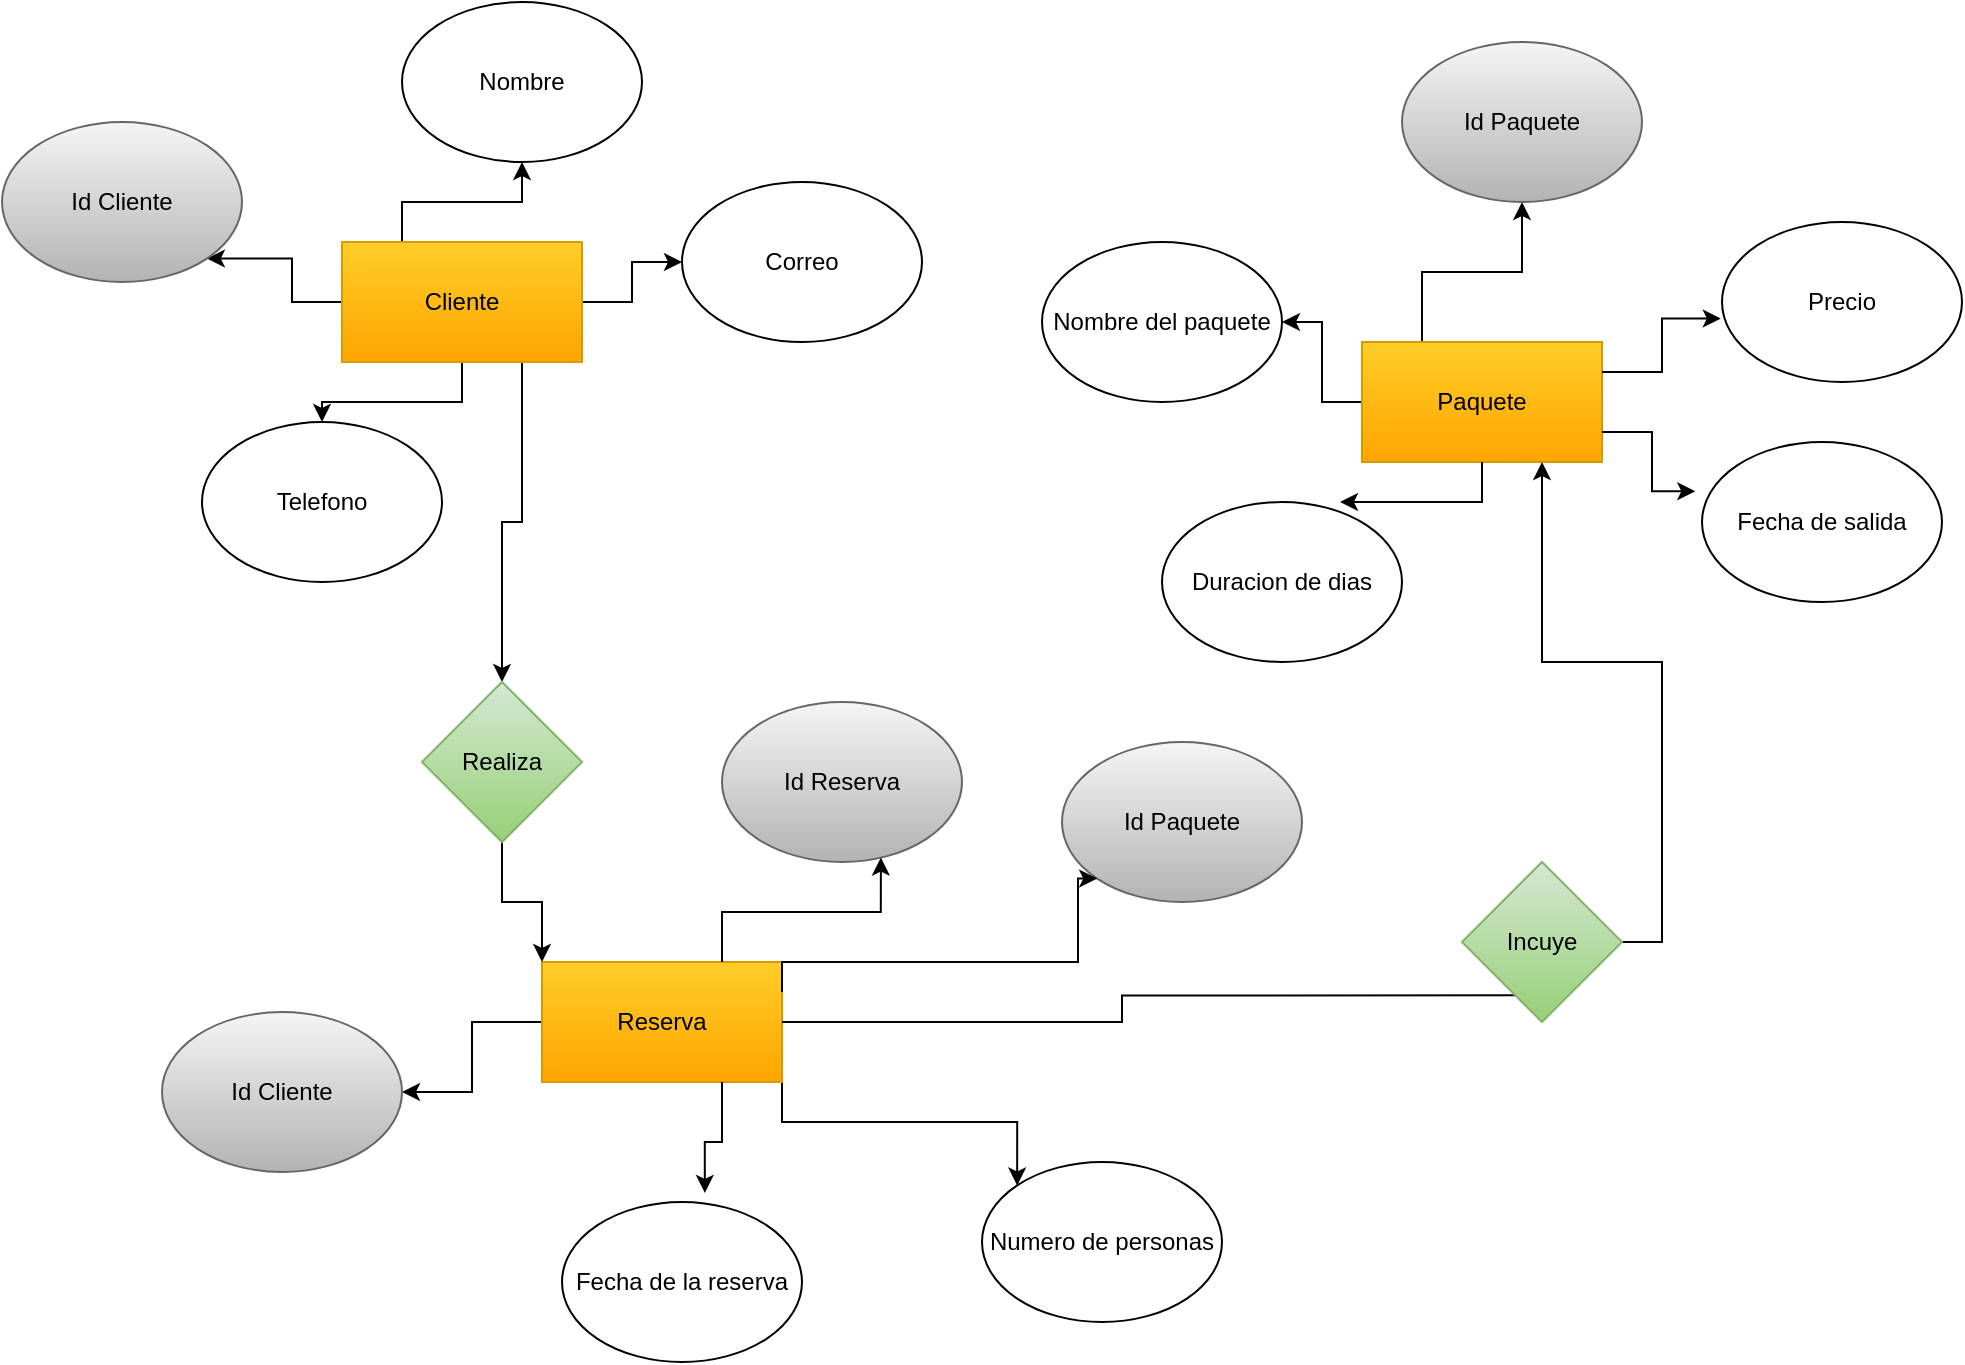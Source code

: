 <mxfile version="28.0.6">
  <diagram name="Página-1" id="0k2kr0NgMNPRXA59GTvK">
    <mxGraphModel dx="1869" dy="608" grid="1" gridSize="10" guides="1" tooltips="1" connect="1" arrows="1" fold="1" page="1" pageScale="1" pageWidth="827" pageHeight="1169" math="0" shadow="0">
      <root>
        <mxCell id="0" />
        <mxCell id="1" parent="0" />
        <mxCell id="Wryfh528fUQXv5REhCDo-7" style="edgeStyle=orthogonalEdgeStyle;rounded=0;orthogonalLoop=1;jettySize=auto;html=1;exitX=0.25;exitY=0;exitDx=0;exitDy=0;entryX=0.5;entryY=1;entryDx=0;entryDy=0;" edge="1" parent="1" source="Wryfh528fUQXv5REhCDo-1" target="Wryfh528fUQXv5REhCDo-3">
          <mxGeometry relative="1" as="geometry" />
        </mxCell>
        <mxCell id="Wryfh528fUQXv5REhCDo-8" style="edgeStyle=orthogonalEdgeStyle;rounded=0;orthogonalLoop=1;jettySize=auto;html=1;exitX=0;exitY=0.5;exitDx=0;exitDy=0;entryX=1;entryY=1;entryDx=0;entryDy=0;" edge="1" parent="1" source="Wryfh528fUQXv5REhCDo-1" target="Wryfh528fUQXv5REhCDo-4">
          <mxGeometry relative="1" as="geometry" />
        </mxCell>
        <mxCell id="Wryfh528fUQXv5REhCDo-9" style="edgeStyle=orthogonalEdgeStyle;rounded=0;orthogonalLoop=1;jettySize=auto;html=1;exitX=1;exitY=0.5;exitDx=0;exitDy=0;" edge="1" parent="1" source="Wryfh528fUQXv5REhCDo-1" target="Wryfh528fUQXv5REhCDo-6">
          <mxGeometry relative="1" as="geometry" />
        </mxCell>
        <mxCell id="Wryfh528fUQXv5REhCDo-10" style="edgeStyle=orthogonalEdgeStyle;rounded=0;orthogonalLoop=1;jettySize=auto;html=1;exitX=0.5;exitY=1;exitDx=0;exitDy=0;" edge="1" parent="1" source="Wryfh528fUQXv5REhCDo-1" target="Wryfh528fUQXv5REhCDo-5">
          <mxGeometry relative="1" as="geometry" />
        </mxCell>
        <mxCell id="Wryfh528fUQXv5REhCDo-36" style="edgeStyle=orthogonalEdgeStyle;rounded=0;orthogonalLoop=1;jettySize=auto;html=1;exitX=0.75;exitY=1;exitDx=0;exitDy=0;entryX=0.5;entryY=0;entryDx=0;entryDy=0;" edge="1" parent="1" source="Wryfh528fUQXv5REhCDo-1" target="Wryfh528fUQXv5REhCDo-34">
          <mxGeometry relative="1" as="geometry" />
        </mxCell>
        <mxCell id="Wryfh528fUQXv5REhCDo-1" value="Cliente" style="rounded=0;whiteSpace=wrap;html=1;fillColor=#ffcd28;strokeColor=#d79b00;gradientColor=#ffa500;" vertex="1" parent="1">
          <mxGeometry x="140" y="120" width="120" height="60" as="geometry" />
        </mxCell>
        <mxCell id="Wryfh528fUQXv5REhCDo-3" value="Nombre" style="ellipse;whiteSpace=wrap;html=1;" vertex="1" parent="1">
          <mxGeometry x="170" width="120" height="80" as="geometry" />
        </mxCell>
        <mxCell id="Wryfh528fUQXv5REhCDo-4" value="Id Cliente" style="ellipse;whiteSpace=wrap;html=1;fillColor=#f5f5f5;gradientColor=#b3b3b3;strokeColor=#666666;" vertex="1" parent="1">
          <mxGeometry x="-30" y="60" width="120" height="80" as="geometry" />
        </mxCell>
        <mxCell id="Wryfh528fUQXv5REhCDo-5" value="Telefono" style="ellipse;whiteSpace=wrap;html=1;" vertex="1" parent="1">
          <mxGeometry x="70" y="210" width="120" height="80" as="geometry" />
        </mxCell>
        <mxCell id="Wryfh528fUQXv5REhCDo-6" value="Correo" style="ellipse;whiteSpace=wrap;html=1;" vertex="1" parent="1">
          <mxGeometry x="310" y="90" width="120" height="80" as="geometry" />
        </mxCell>
        <mxCell id="Wryfh528fUQXv5REhCDo-17" style="edgeStyle=orthogonalEdgeStyle;rounded=0;orthogonalLoop=1;jettySize=auto;html=1;exitX=0.25;exitY=0;exitDx=0;exitDy=0;entryX=0.5;entryY=1;entryDx=0;entryDy=0;" edge="1" parent="1" source="Wryfh528fUQXv5REhCDo-11" target="Wryfh528fUQXv5REhCDo-15">
          <mxGeometry relative="1" as="geometry" />
        </mxCell>
        <mxCell id="Wryfh528fUQXv5REhCDo-18" style="edgeStyle=orthogonalEdgeStyle;rounded=0;orthogonalLoop=1;jettySize=auto;html=1;exitX=0;exitY=0.5;exitDx=0;exitDy=0;" edge="1" parent="1" source="Wryfh528fUQXv5REhCDo-11" target="Wryfh528fUQXv5REhCDo-12">
          <mxGeometry relative="1" as="geometry" />
        </mxCell>
        <mxCell id="Wryfh528fUQXv5REhCDo-11" value="Paquete" style="rounded=0;whiteSpace=wrap;html=1;fillColor=#ffcd28;strokeColor=#d79b00;gradientColor=#ffa500;" vertex="1" parent="1">
          <mxGeometry x="650" y="170" width="120" height="60" as="geometry" />
        </mxCell>
        <mxCell id="Wryfh528fUQXv5REhCDo-12" value="Nombre del paquete" style="ellipse;whiteSpace=wrap;html=1;" vertex="1" parent="1">
          <mxGeometry x="490" y="120" width="120" height="80" as="geometry" />
        </mxCell>
        <mxCell id="Wryfh528fUQXv5REhCDo-13" value="Fecha de salida" style="ellipse;whiteSpace=wrap;html=1;" vertex="1" parent="1">
          <mxGeometry x="820" y="220" width="120" height="80" as="geometry" />
        </mxCell>
        <mxCell id="Wryfh528fUQXv5REhCDo-14" value="Precio" style="ellipse;whiteSpace=wrap;html=1;" vertex="1" parent="1">
          <mxGeometry x="830" y="110" width="120" height="80" as="geometry" />
        </mxCell>
        <mxCell id="Wryfh528fUQXv5REhCDo-15" value="Id Paquete" style="ellipse;whiteSpace=wrap;html=1;fillColor=#f5f5f5;gradientColor=#b3b3b3;strokeColor=#666666;" vertex="1" parent="1">
          <mxGeometry x="670" y="20" width="120" height="80" as="geometry" />
        </mxCell>
        <mxCell id="Wryfh528fUQXv5REhCDo-16" value="Duracion de dias" style="ellipse;whiteSpace=wrap;html=1;" vertex="1" parent="1">
          <mxGeometry x="550" y="250" width="120" height="80" as="geometry" />
        </mxCell>
        <mxCell id="Wryfh528fUQXv5REhCDo-19" style="edgeStyle=orthogonalEdgeStyle;rounded=0;orthogonalLoop=1;jettySize=auto;html=1;exitX=0.5;exitY=1;exitDx=0;exitDy=0;entryX=0.742;entryY=-0.008;entryDx=0;entryDy=0;entryPerimeter=0;" edge="1" parent="1" source="Wryfh528fUQXv5REhCDo-11" target="Wryfh528fUQXv5REhCDo-16">
          <mxGeometry relative="1" as="geometry" />
        </mxCell>
        <mxCell id="Wryfh528fUQXv5REhCDo-20" style="edgeStyle=orthogonalEdgeStyle;rounded=0;orthogonalLoop=1;jettySize=auto;html=1;exitX=1;exitY=0.25;exitDx=0;exitDy=0;entryX=-0.005;entryY=0.603;entryDx=0;entryDy=0;entryPerimeter=0;" edge="1" parent="1" source="Wryfh528fUQXv5REhCDo-11" target="Wryfh528fUQXv5REhCDo-14">
          <mxGeometry relative="1" as="geometry" />
        </mxCell>
        <mxCell id="Wryfh528fUQXv5REhCDo-21" style="edgeStyle=orthogonalEdgeStyle;rounded=0;orthogonalLoop=1;jettySize=auto;html=1;exitX=1;exitY=0.75;exitDx=0;exitDy=0;entryX=-0.028;entryY=0.308;entryDx=0;entryDy=0;entryPerimeter=0;" edge="1" parent="1" source="Wryfh528fUQXv5REhCDo-11" target="Wryfh528fUQXv5REhCDo-13">
          <mxGeometry relative="1" as="geometry" />
        </mxCell>
        <mxCell id="Wryfh528fUQXv5REhCDo-30" style="edgeStyle=orthogonalEdgeStyle;rounded=0;orthogonalLoop=1;jettySize=auto;html=1;exitX=0;exitY=0.5;exitDx=0;exitDy=0;entryX=1;entryY=0.5;entryDx=0;entryDy=0;" edge="1" parent="1" source="Wryfh528fUQXv5REhCDo-22" target="Wryfh528fUQXv5REhCDo-26">
          <mxGeometry relative="1" as="geometry" />
        </mxCell>
        <mxCell id="Wryfh528fUQXv5REhCDo-32" style="edgeStyle=orthogonalEdgeStyle;rounded=0;orthogonalLoop=1;jettySize=auto;html=1;exitX=1;exitY=0.75;exitDx=0;exitDy=0;entryX=0;entryY=0;entryDx=0;entryDy=0;" edge="1" parent="1" source="Wryfh528fUQXv5REhCDo-22" target="Wryfh528fUQXv5REhCDo-25">
          <mxGeometry relative="1" as="geometry">
            <Array as="points">
              <mxPoint x="360" y="560" />
              <mxPoint x="478" y="560" />
            </Array>
          </mxGeometry>
        </mxCell>
        <mxCell id="Wryfh528fUQXv5REhCDo-40" style="edgeStyle=orthogonalEdgeStyle;rounded=0;orthogonalLoop=1;jettySize=auto;html=1;exitX=1;exitY=0.5;exitDx=0;exitDy=0;entryX=0.75;entryY=1;entryDx=0;entryDy=0;" edge="1" parent="1" source="Wryfh528fUQXv5REhCDo-41" target="Wryfh528fUQXv5REhCDo-11">
          <mxGeometry relative="1" as="geometry">
            <mxPoint x="780" y="489.571" as="targetPoint" />
          </mxGeometry>
        </mxCell>
        <mxCell id="Wryfh528fUQXv5REhCDo-22" value="Reserva" style="rounded=0;whiteSpace=wrap;html=1;fillColor=#ffcd28;strokeColor=#d79b00;gradientColor=#ffa500;" vertex="1" parent="1">
          <mxGeometry x="240" y="480" width="120" height="60" as="geometry" />
        </mxCell>
        <mxCell id="Wryfh528fUQXv5REhCDo-23" value="Id Paquete" style="ellipse;whiteSpace=wrap;html=1;fillColor=#f5f5f5;gradientColor=#b3b3b3;strokeColor=#666666;" vertex="1" parent="1">
          <mxGeometry x="500" y="370" width="120" height="80" as="geometry" />
        </mxCell>
        <mxCell id="Wryfh528fUQXv5REhCDo-24" value="Fecha de la reserva" style="ellipse;whiteSpace=wrap;html=1;" vertex="1" parent="1">
          <mxGeometry x="250" y="600" width="120" height="80" as="geometry" />
        </mxCell>
        <mxCell id="Wryfh528fUQXv5REhCDo-25" value="Numero de personas" style="ellipse;whiteSpace=wrap;html=1;" vertex="1" parent="1">
          <mxGeometry x="460" y="580" width="120" height="80" as="geometry" />
        </mxCell>
        <mxCell id="Wryfh528fUQXv5REhCDo-26" value="Id Cliente" style="ellipse;whiteSpace=wrap;html=1;fillColor=#f5f5f5;gradientColor=#b3b3b3;strokeColor=#666666;" vertex="1" parent="1">
          <mxGeometry x="50" y="505" width="120" height="80" as="geometry" />
        </mxCell>
        <mxCell id="Wryfh528fUQXv5REhCDo-27" value="Id Reserva" style="ellipse;whiteSpace=wrap;html=1;fillColor=#f5f5f5;gradientColor=#b3b3b3;strokeColor=#666666;" vertex="1" parent="1">
          <mxGeometry x="330" y="350" width="120" height="80" as="geometry" />
        </mxCell>
        <mxCell id="Wryfh528fUQXv5REhCDo-28" style="edgeStyle=orthogonalEdgeStyle;rounded=0;orthogonalLoop=1;jettySize=auto;html=1;exitX=0.75;exitY=0;exitDx=0;exitDy=0;entryX=0.662;entryY=0.972;entryDx=0;entryDy=0;entryPerimeter=0;" edge="1" parent="1" source="Wryfh528fUQXv5REhCDo-22" target="Wryfh528fUQXv5REhCDo-27">
          <mxGeometry relative="1" as="geometry" />
        </mxCell>
        <mxCell id="Wryfh528fUQXv5REhCDo-29" style="edgeStyle=orthogonalEdgeStyle;rounded=0;orthogonalLoop=1;jettySize=auto;html=1;exitX=1;exitY=0.25;exitDx=0;exitDy=0;entryX=0;entryY=1;entryDx=0;entryDy=0;" edge="1" parent="1" source="Wryfh528fUQXv5REhCDo-22" target="Wryfh528fUQXv5REhCDo-23">
          <mxGeometry relative="1" as="geometry">
            <Array as="points">
              <mxPoint x="360" y="480" />
              <mxPoint x="508" y="480" />
              <mxPoint x="508" y="438" />
            </Array>
          </mxGeometry>
        </mxCell>
        <mxCell id="Wryfh528fUQXv5REhCDo-31" style="edgeStyle=orthogonalEdgeStyle;rounded=0;orthogonalLoop=1;jettySize=auto;html=1;exitX=0.75;exitY=1;exitDx=0;exitDy=0;entryX=0.595;entryY=-0.057;entryDx=0;entryDy=0;entryPerimeter=0;" edge="1" parent="1" source="Wryfh528fUQXv5REhCDo-22" target="Wryfh528fUQXv5REhCDo-24">
          <mxGeometry relative="1" as="geometry" />
        </mxCell>
        <mxCell id="Wryfh528fUQXv5REhCDo-37" style="edgeStyle=orthogonalEdgeStyle;rounded=0;orthogonalLoop=1;jettySize=auto;html=1;exitX=0.5;exitY=1;exitDx=0;exitDy=0;entryX=0;entryY=0;entryDx=0;entryDy=0;" edge="1" parent="1" source="Wryfh528fUQXv5REhCDo-34" target="Wryfh528fUQXv5REhCDo-22">
          <mxGeometry relative="1" as="geometry" />
        </mxCell>
        <mxCell id="Wryfh528fUQXv5REhCDo-34" value="Realiza" style="rhombus;whiteSpace=wrap;html=1;fillColor=#d5e8d4;gradientColor=#97d077;strokeColor=#82b366;" vertex="1" parent="1">
          <mxGeometry x="180" y="340" width="80" height="80" as="geometry" />
        </mxCell>
        <mxCell id="Wryfh528fUQXv5REhCDo-42" value="" style="edgeStyle=orthogonalEdgeStyle;rounded=0;orthogonalLoop=1;jettySize=auto;html=1;exitX=1;exitY=0.5;exitDx=0;exitDy=0;entryX=0.75;entryY=1;entryDx=0;entryDy=0;" edge="1" parent="1" source="Wryfh528fUQXv5REhCDo-22" target="Wryfh528fUQXv5REhCDo-41">
          <mxGeometry relative="1" as="geometry">
            <mxPoint x="740" y="230" as="targetPoint" />
            <mxPoint x="430" y="490" as="sourcePoint" />
          </mxGeometry>
        </mxCell>
        <mxCell id="Wryfh528fUQXv5REhCDo-41" value="Incuye" style="rhombus;whiteSpace=wrap;html=1;fillColor=#d5e8d4;gradientColor=#97d077;strokeColor=#82b366;" vertex="1" parent="1">
          <mxGeometry x="700" y="430" width="80" height="80" as="geometry" />
        </mxCell>
      </root>
    </mxGraphModel>
  </diagram>
</mxfile>
